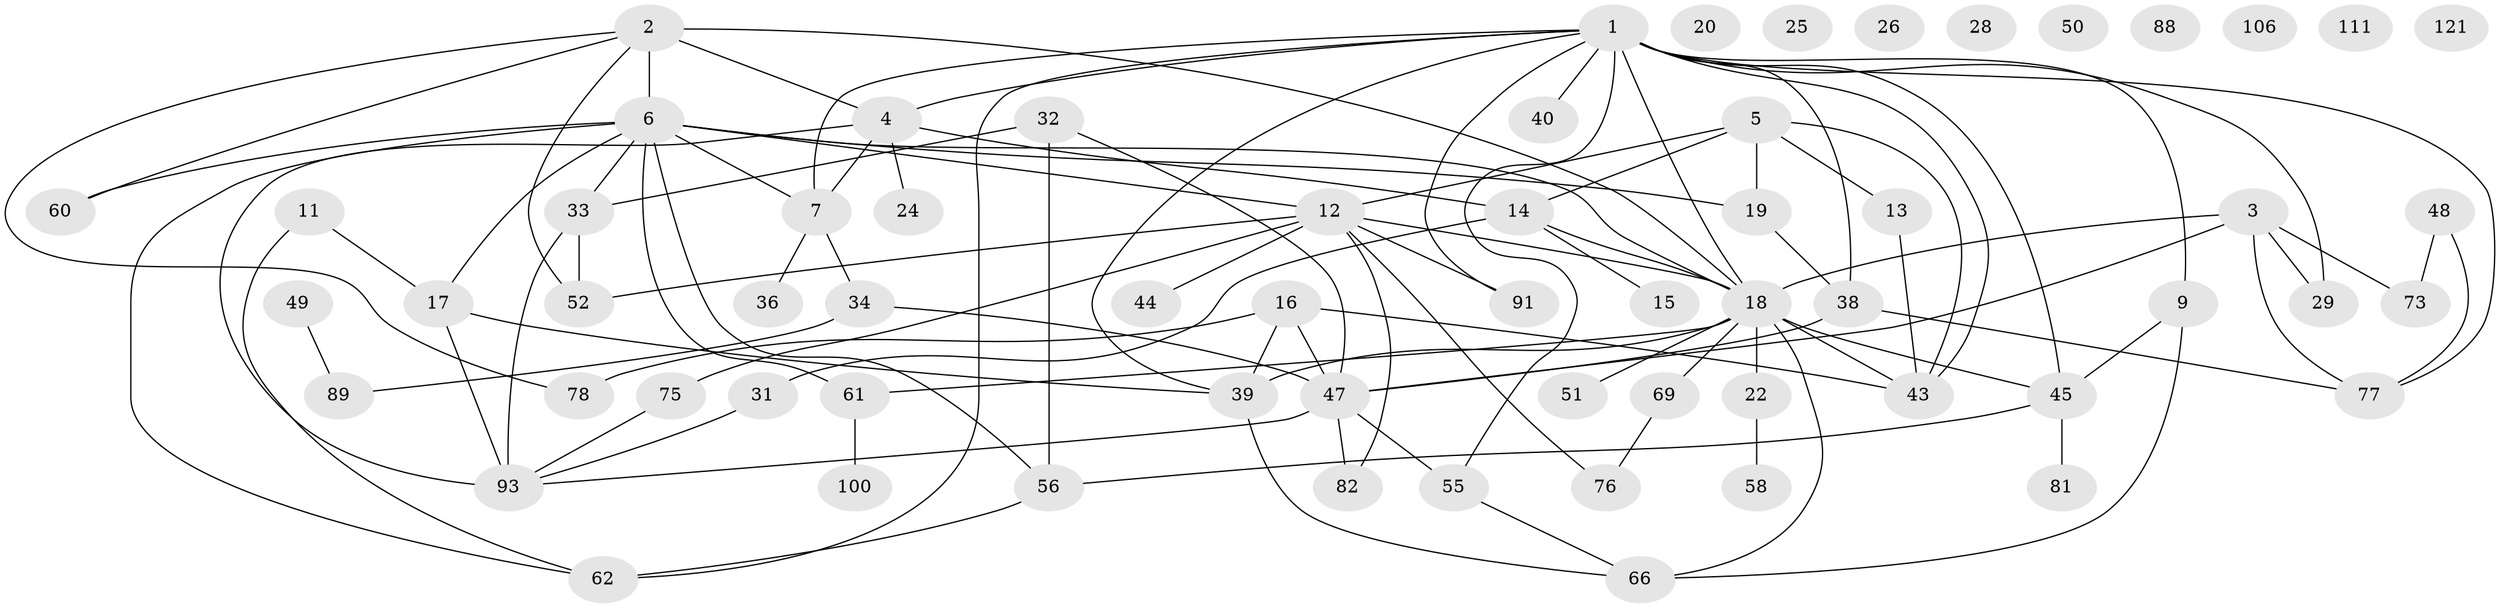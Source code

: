 // original degree distribution, {3: 0.234375, 4: 0.1484375, 5: 0.1015625, 2: 0.28125, 1: 0.140625, 7: 0.0078125, 0: 0.0703125, 6: 0.015625}
// Generated by graph-tools (version 1.1) at 2025/16/03/04/25 18:16:36]
// undirected, 64 vertices, 101 edges
graph export_dot {
graph [start="1"]
  node [color=gray90,style=filled];
  1 [super="+59+10"];
  2 [super="+27+35"];
  3 [super="+54+102"];
  4 [super="+37"];
  5 [super="+63+21"];
  6 [super="+103+79"];
  7 [super="+127+8"];
  9;
  11;
  12 [super="+97+57+114"];
  13 [super="+46"];
  14 [super="+120+23"];
  15;
  16 [super="+118"];
  17 [super="+113+85"];
  18 [super="+95+90+84"];
  19 [super="+104"];
  20;
  22 [super="+101"];
  24 [super="+67"];
  25;
  26;
  28;
  29;
  31 [super="+115"];
  32 [super="+41"];
  33 [super="+86"];
  34;
  36 [super="+53"];
  38 [super="+94+110"];
  39 [super="+68"];
  40;
  43 [super="+92"];
  44;
  45 [super="+128+83"];
  47 [super="+70"];
  48;
  49;
  50;
  51 [super="+65"];
  52 [super="+112"];
  55;
  56 [super="+105+72"];
  58;
  60;
  61;
  62;
  66 [super="+71"];
  69;
  73;
  75;
  76;
  77;
  78;
  81;
  82;
  88;
  89;
  91;
  93 [super="+96+122+124"];
  100;
  106;
  111;
  121;
  1 -- 29 [weight=2];
  1 -- 45;
  1 -- 62;
  1 -- 4;
  1 -- 38;
  1 -- 7 [weight=3];
  1 -- 39;
  1 -- 9;
  1 -- 40;
  1 -- 43;
  1 -- 77;
  1 -- 18;
  1 -- 55;
  1 -- 91;
  2 -- 6 [weight=2];
  2 -- 4;
  2 -- 18;
  2 -- 52;
  2 -- 60;
  2 -- 78;
  3 -- 18;
  3 -- 73;
  3 -- 77;
  3 -- 29;
  3 -- 47;
  4 -- 93 [weight=2];
  4 -- 24;
  4 -- 14;
  4 -- 7;
  5 -- 13;
  5 -- 19;
  5 -- 14;
  5 -- 43;
  5 -- 12;
  6 -- 7;
  6 -- 56;
  6 -- 18;
  6 -- 33;
  6 -- 12;
  6 -- 17;
  6 -- 19;
  6 -- 60;
  6 -- 61;
  6 -- 62;
  7 -- 34;
  7 -- 36;
  9 -- 45;
  9 -- 66;
  11 -- 62;
  11 -- 17;
  12 -- 82;
  12 -- 91;
  12 -- 44;
  12 -- 75;
  12 -- 76;
  12 -- 52;
  12 -- 18;
  13 -- 43;
  14 -- 15;
  14 -- 18;
  14 -- 31;
  16 -- 39;
  16 -- 43;
  16 -- 78;
  16 -- 47;
  17 -- 93;
  17 -- 39;
  18 -- 39;
  18 -- 61;
  18 -- 66;
  18 -- 69;
  18 -- 51;
  18 -- 43;
  18 -- 22;
  18 -- 45;
  19 -- 38;
  22 -- 58;
  31 -- 93;
  32 -- 56;
  32 -- 47;
  32 -- 33;
  33 -- 52;
  33 -- 93;
  34 -- 89;
  34 -- 47;
  38 -- 47;
  38 -- 77;
  39 -- 66;
  45 -- 81;
  45 -- 56;
  47 -- 55;
  47 -- 82;
  47 -- 93;
  48 -- 73;
  48 -- 77;
  49 -- 89;
  55 -- 66;
  56 -- 62;
  61 -- 100;
  69 -- 76;
  75 -- 93;
}
